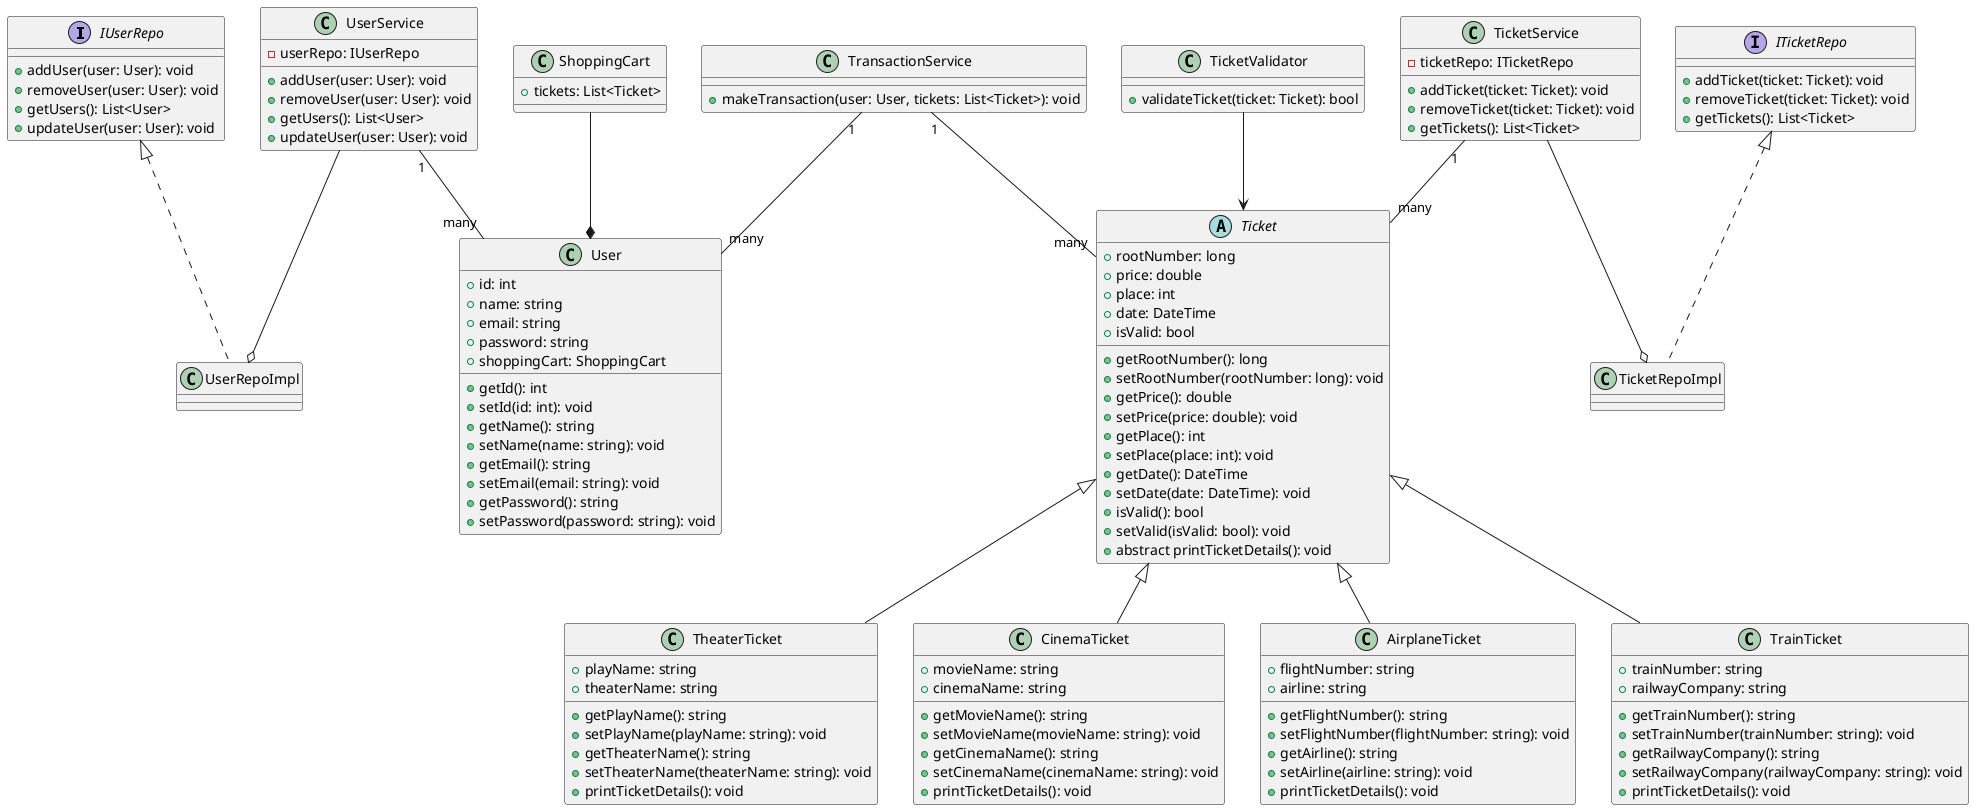 @startuml TicketService

interface IUserRepo {
    + addUser(user: User): void
    + removeUser(user: User): void
    + getUsers(): List<User>
    + updateUser(user: User): void
}

class UserRepoImpl implements IUserRepo {

}

interface ITicketRepo {
    + addTicket(ticket: Ticket): void
    + removeTicket(ticket: Ticket): void
    + getTickets(): List<Ticket>
}

class TicketRepoImpl implements ITicketRepo {

}

class UserService {
    - userRepo: IUserRepo
    + addUser(user: User): void
    + removeUser(user: User): void
    + getUsers(): List<User>
    + updateUser(user: User): void
}

class TicketService {
    - ticketRepo: ITicketRepo
    + addTicket(ticket: Ticket): void
    + removeTicket(ticket: Ticket): void
    + getTickets(): List<Ticket>
}

abstract class Ticket {
    + rootNumber: long
    + price: double
    + place: int
    + date: DateTime
    + isValid: bool
    + getRootNumber(): long
    + setRootNumber(rootNumber: long): void
    + getPrice(): double
    + setPrice(price: double): void
    + getPlace(): int
    + setPlace(place: int): void
    + getDate(): DateTime
    + setDate(date: DateTime): void
    + isValid(): bool
    + setValid(isValid: bool): void
    + abstract printTicketDetails(): void
}

class TheaterTicket {
    + playName: string
    + theaterName: string
    + getPlayName(): string
    + setPlayName(playName: string): void
    + getTheaterName(): string
    + setTheaterName(theaterName: string): void
    + printTicketDetails(): void
}

class CinemaTicket {
    + movieName: string
    + cinemaName: string
    + getMovieName(): string
    + setMovieName(movieName: string): void
    + getCinemaName(): string
    + setCinemaName(cinemaName: string): void
    + printTicketDetails(): void
}

class AirplaneTicket {
    + flightNumber: string
    + airline: string
    + getFlightNumber(): string
    + setFlightNumber(flightNumber: string): void
    + getAirline(): string
    + setAirline(airline: string): void
    + printTicketDetails(): void
}

class TrainTicket {
    + trainNumber: string
    + railwayCompany: string
    + getTrainNumber(): string
    + setTrainNumber(trainNumber: string): void
    + getRailwayCompany(): string
    + setRailwayCompany(railwayCompany: string): void
    + printTicketDetails(): void
}

class TransactionService {
    + makeTransaction(user: User, tickets: List<Ticket>): void
}

class TicketValidator {
    + validateTicket(ticket: Ticket): bool
}

class User {
    + id: int
    + name: string
    + email: string
    + password: string
    + shoppingCart: ShoppingCart
    + getId(): int
    + setId(id: int): void
    + getName(): string
    + setName(name: string): void
    + getEmail(): string
    + setEmail(email: string): void
    + getPassword(): string
    + setPassword(password: string): void
}

class ShoppingCart {
    + tickets: List<Ticket>
}

UserService "1" -- "many" User
TicketService "1" -- "many" Ticket
TicketValidator --> Ticket
TransactionService "1" -- "many" Ticket
TransactionService "1" -- "many" User
ShoppingCart --* User
TicketService --o TicketRepoImpl
UserService --o UserRepoImpl


Ticket <|-- TheaterTicket
Ticket <|-- CinemaTicket
Ticket <|-- AirplaneTicket
Ticket <|-- TrainTicket

@enduml
